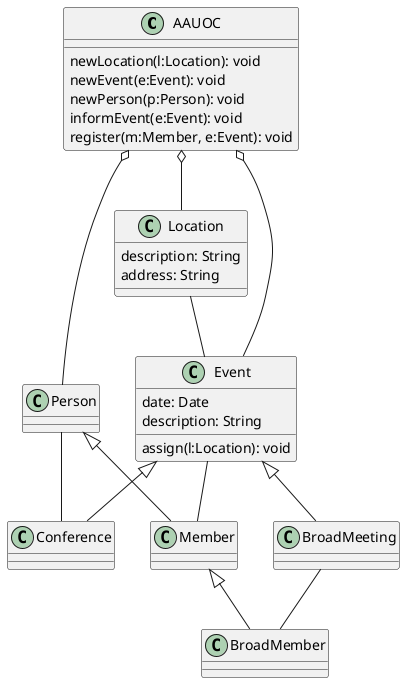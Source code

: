 @startuml

class AAUOC {
    newLocation(l:Location): void
    newEvent(e:Event): void
    newPerson(p:Person): void
    informEvent(e:Event): void
    register(m:Member, e:Event): void

}
class Location {
    description: String
    address: String

}
class Event{
    date: Date
    description: String
    assign(l:Location): void

}
class Conference {

}
class BroadMeeting{
}

class Person {

}
class Member{

}

class BroadMember {

}

AAUOC o-- Event
AAUOC o-- Location
AAUOC o-- Person
Location -- Event
Event <|-- Conference
Event <|-- BroadMeeting
Person <|-- Member
Member <|-- BroadMember
Event -- Member
Person -- Conference
BroadMeeting -- BroadMember



@enduml